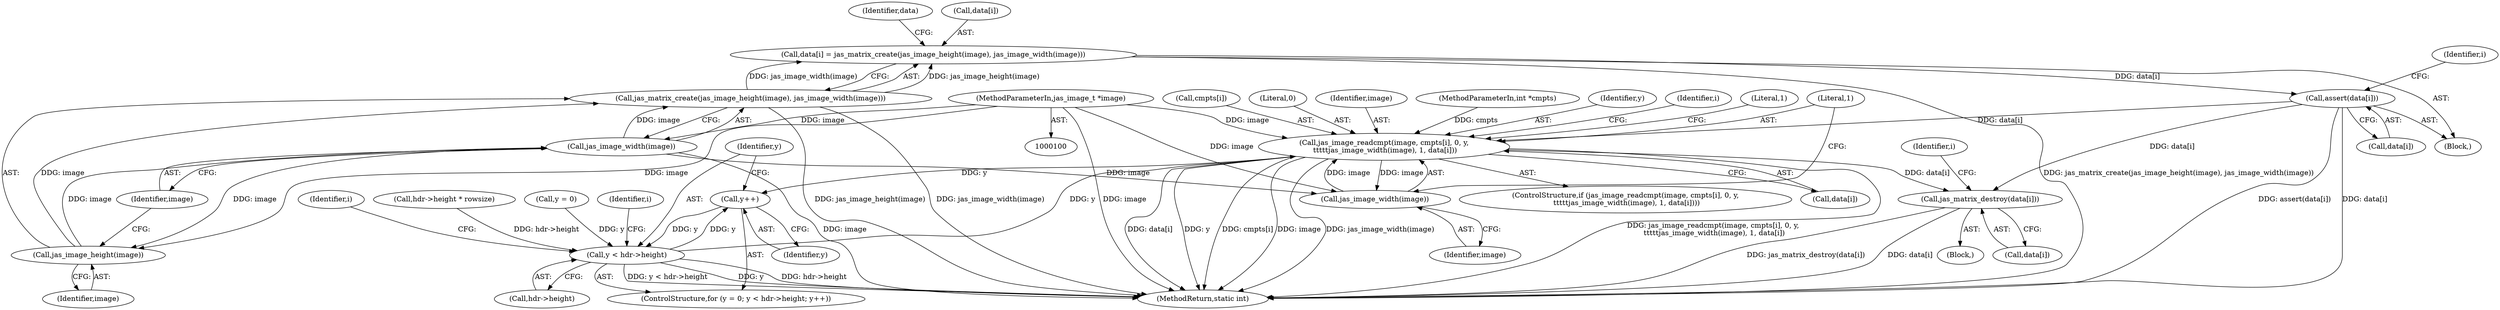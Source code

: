 digraph "1_jasper_411a4068f8c464e883358bf403a3e25158863823_1@API" {
"1000136" [label="(Call,assert(data[i]))"];
"1000127" [label="(Call,data[i] = jas_matrix_create(jas_image_height(image), jas_image_width(image)))"];
"1000131" [label="(Call,jas_matrix_create(jas_image_height(image), jas_image_width(image)))"];
"1000132" [label="(Call,jas_image_height(image))"];
"1000134" [label="(Call,jas_image_width(image))"];
"1000103" [label="(MethodParameterIn,jas_image_t *image)"];
"1000191" [label="(Call,jas_image_readcmpt(image, cmpts[i], 0, y,\n \t\t\t\t\tjas_image_width(image), 1, data[i]))"];
"1000177" [label="(Call,y++)"];
"1000172" [label="(Call,y < hdr->height)"];
"1000198" [label="(Call,jas_image_width(image))"];
"1000360" [label="(Call,jas_matrix_destroy(data[i]))"];
"1000200" [label="(Literal,1)"];
"1000201" [label="(Call,data[i])"];
"1000105" [label="(MethodParameterIn,int *cmpts)"];
"1000126" [label="(Block,)"];
"1000178" [label="(Identifier,y)"];
"1000131" [label="(Call,jas_matrix_create(jas_image_height(image), jas_image_width(image)))"];
"1000163" [label="(Call,hdr->height * rowsize)"];
"1000359" [label="(Block,)"];
"1000361" [label="(Call,data[i])"];
"1000197" [label="(Identifier,y)"];
"1000127" [label="(Call,data[i] = jas_matrix_create(jas_image_height(image), jas_image_width(image)))"];
"1000358" [label="(Identifier,i)"];
"1000191" [label="(Call,jas_image_readcmpt(image, cmpts[i], 0, y,\n \t\t\t\t\tjas_image_width(image), 1, data[i]))"];
"1000138" [label="(Identifier,data)"];
"1000188" [label="(Identifier,i)"];
"1000207" [label="(Literal,1)"];
"1000190" [label="(ControlStructure,if (jas_image_readcmpt(image, cmpts[i], 0, y,\n \t\t\t\t\tjas_image_width(image), 1, data[i])))"];
"1000169" [label="(Call,y = 0)"];
"1000134" [label="(Call,jas_image_width(image))"];
"1000125" [label="(Identifier,i)"];
"1000199" [label="(Identifier,image)"];
"1000360" [label="(Call,jas_matrix_destroy(data[i]))"];
"1000133" [label="(Identifier,image)"];
"1000172" [label="(Call,y < hdr->height)"];
"1000135" [label="(Identifier,image)"];
"1000366" [label="(MethodReturn,static int)"];
"1000193" [label="(Call,cmpts[i])"];
"1000174" [label="(Call,hdr->height)"];
"1000196" [label="(Literal,0)"];
"1000192" [label="(Identifier,image)"];
"1000173" [label="(Identifier,y)"];
"1000168" [label="(ControlStructure,for (y = 0; y < hdr->height; y++))"];
"1000103" [label="(MethodParameterIn,jas_image_t *image)"];
"1000177" [label="(Call,y++)"];
"1000132" [label="(Call,jas_image_height(image))"];
"1000137" [label="(Call,data[i])"];
"1000198" [label="(Call,jas_image_width(image))"];
"1000352" [label="(Identifier,i)"];
"1000128" [label="(Call,data[i])"];
"1000136" [label="(Call,assert(data[i]))"];
"1000182" [label="(Identifier,i)"];
"1000136" -> "1000126"  [label="AST: "];
"1000136" -> "1000137"  [label="CFG: "];
"1000137" -> "1000136"  [label="AST: "];
"1000125" -> "1000136"  [label="CFG: "];
"1000136" -> "1000366"  [label="DDG: assert(data[i])"];
"1000136" -> "1000366"  [label="DDG: data[i]"];
"1000127" -> "1000136"  [label="DDG: data[i]"];
"1000136" -> "1000191"  [label="DDG: data[i]"];
"1000136" -> "1000360"  [label="DDG: data[i]"];
"1000127" -> "1000126"  [label="AST: "];
"1000127" -> "1000131"  [label="CFG: "];
"1000128" -> "1000127"  [label="AST: "];
"1000131" -> "1000127"  [label="AST: "];
"1000138" -> "1000127"  [label="CFG: "];
"1000127" -> "1000366"  [label="DDG: jas_matrix_create(jas_image_height(image), jas_image_width(image))"];
"1000131" -> "1000127"  [label="DDG: jas_image_height(image)"];
"1000131" -> "1000127"  [label="DDG: jas_image_width(image)"];
"1000131" -> "1000134"  [label="CFG: "];
"1000132" -> "1000131"  [label="AST: "];
"1000134" -> "1000131"  [label="AST: "];
"1000131" -> "1000366"  [label="DDG: jas_image_height(image)"];
"1000131" -> "1000366"  [label="DDG: jas_image_width(image)"];
"1000132" -> "1000131"  [label="DDG: image"];
"1000134" -> "1000131"  [label="DDG: image"];
"1000132" -> "1000133"  [label="CFG: "];
"1000133" -> "1000132"  [label="AST: "];
"1000135" -> "1000132"  [label="CFG: "];
"1000134" -> "1000132"  [label="DDG: image"];
"1000103" -> "1000132"  [label="DDG: image"];
"1000132" -> "1000134"  [label="DDG: image"];
"1000134" -> "1000135"  [label="CFG: "];
"1000135" -> "1000134"  [label="AST: "];
"1000134" -> "1000366"  [label="DDG: image"];
"1000103" -> "1000134"  [label="DDG: image"];
"1000134" -> "1000198"  [label="DDG: image"];
"1000103" -> "1000100"  [label="AST: "];
"1000103" -> "1000366"  [label="DDG: image"];
"1000103" -> "1000191"  [label="DDG: image"];
"1000103" -> "1000198"  [label="DDG: image"];
"1000191" -> "1000190"  [label="AST: "];
"1000191" -> "1000201"  [label="CFG: "];
"1000192" -> "1000191"  [label="AST: "];
"1000193" -> "1000191"  [label="AST: "];
"1000196" -> "1000191"  [label="AST: "];
"1000197" -> "1000191"  [label="AST: "];
"1000198" -> "1000191"  [label="AST: "];
"1000200" -> "1000191"  [label="AST: "];
"1000201" -> "1000191"  [label="AST: "];
"1000207" -> "1000191"  [label="CFG: "];
"1000188" -> "1000191"  [label="CFG: "];
"1000191" -> "1000366"  [label="DDG: data[i]"];
"1000191" -> "1000366"  [label="DDG: jas_image_readcmpt(image, cmpts[i], 0, y,\n \t\t\t\t\tjas_image_width(image), 1, data[i])"];
"1000191" -> "1000366"  [label="DDG: y"];
"1000191" -> "1000366"  [label="DDG: cmpts[i]"];
"1000191" -> "1000366"  [label="DDG: image"];
"1000191" -> "1000366"  [label="DDG: jas_image_width(image)"];
"1000191" -> "1000177"  [label="DDG: y"];
"1000198" -> "1000191"  [label="DDG: image"];
"1000105" -> "1000191"  [label="DDG: cmpts"];
"1000172" -> "1000191"  [label="DDG: y"];
"1000191" -> "1000198"  [label="DDG: image"];
"1000191" -> "1000360"  [label="DDG: data[i]"];
"1000177" -> "1000168"  [label="AST: "];
"1000177" -> "1000178"  [label="CFG: "];
"1000178" -> "1000177"  [label="AST: "];
"1000173" -> "1000177"  [label="CFG: "];
"1000177" -> "1000172"  [label="DDG: y"];
"1000172" -> "1000177"  [label="DDG: y"];
"1000172" -> "1000168"  [label="AST: "];
"1000172" -> "1000174"  [label="CFG: "];
"1000173" -> "1000172"  [label="AST: "];
"1000174" -> "1000172"  [label="AST: "];
"1000182" -> "1000172"  [label="CFG: "];
"1000352" -> "1000172"  [label="CFG: "];
"1000172" -> "1000366"  [label="DDG: y < hdr->height"];
"1000172" -> "1000366"  [label="DDG: y"];
"1000172" -> "1000366"  [label="DDG: hdr->height"];
"1000169" -> "1000172"  [label="DDG: y"];
"1000163" -> "1000172"  [label="DDG: hdr->height"];
"1000198" -> "1000199"  [label="CFG: "];
"1000199" -> "1000198"  [label="AST: "];
"1000200" -> "1000198"  [label="CFG: "];
"1000360" -> "1000359"  [label="AST: "];
"1000360" -> "1000361"  [label="CFG: "];
"1000361" -> "1000360"  [label="AST: "];
"1000358" -> "1000360"  [label="CFG: "];
"1000360" -> "1000366"  [label="DDG: data[i]"];
"1000360" -> "1000366"  [label="DDG: jas_matrix_destroy(data[i])"];
}
